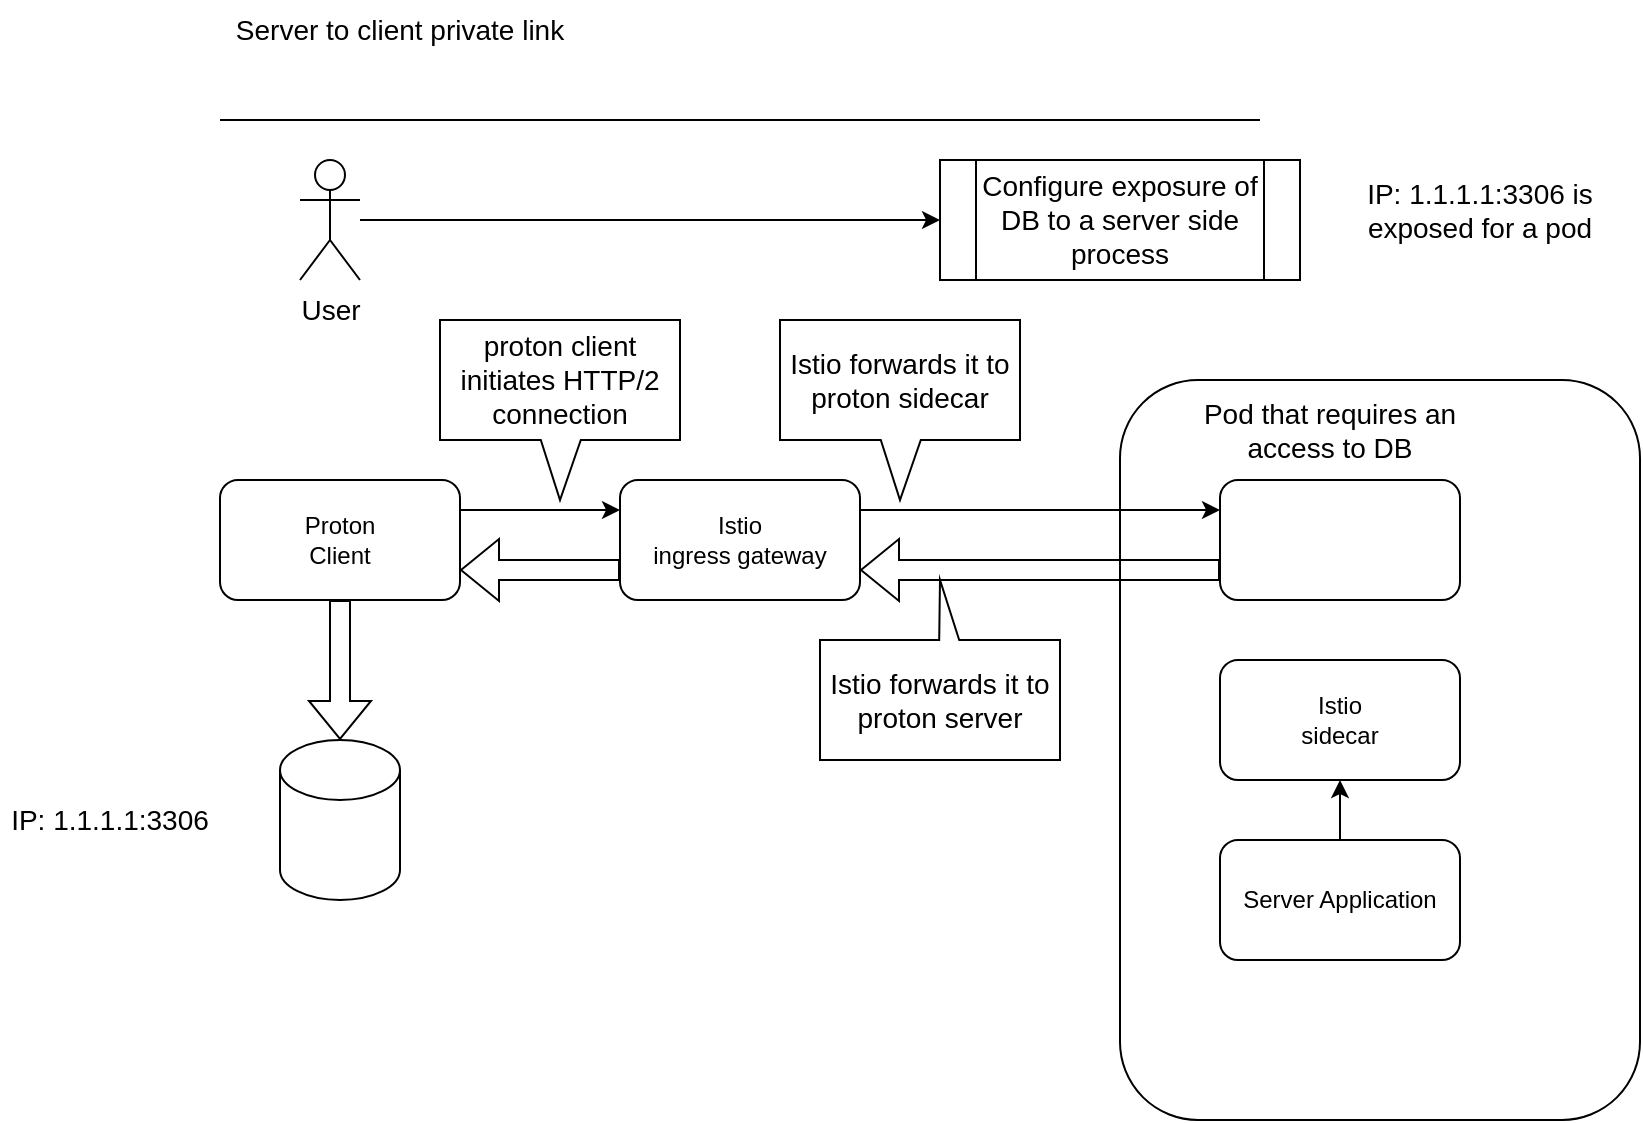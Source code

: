 <mxfile version="16.6.4" type="github">
  <diagram id="tJU6p03IrcDgfjxadE7d" name="Page-1">
    <mxGraphModel dx="1422" dy="762" grid="1" gridSize="10" guides="1" tooltips="1" connect="1" arrows="1" fold="1" page="1" pageScale="1" pageWidth="850" pageHeight="1100" math="0" shadow="0">
      <root>
        <mxCell id="0" />
        <mxCell id="1" parent="0" />
        <mxCell id="5KHUcxx69F2K2ZxtLzjd-25" value="" style="rounded=1;whiteSpace=wrap;html=1;fontSize=14;" vertex="1" parent="1">
          <mxGeometry x="570" y="210" width="260" height="370" as="geometry" />
        </mxCell>
        <mxCell id="5KHUcxx69F2K2ZxtLzjd-3" value="" style="edgeStyle=orthogonalEdgeStyle;rounded=0;orthogonalLoop=1;jettySize=auto;html=1;exitX=1;exitY=0.25;exitDx=0;exitDy=0;entryX=0;entryY=0.25;entryDx=0;entryDy=0;" edge="1" parent="1" source="5KHUcxx69F2K2ZxtLzjd-1" target="5KHUcxx69F2K2ZxtLzjd-2">
          <mxGeometry relative="1" as="geometry" />
        </mxCell>
        <mxCell id="5KHUcxx69F2K2ZxtLzjd-1" value="Proton&lt;br&gt;Client" style="rounded=1;whiteSpace=wrap;html=1;" vertex="1" parent="1">
          <mxGeometry x="120" y="260" width="120" height="60" as="geometry" />
        </mxCell>
        <mxCell id="5KHUcxx69F2K2ZxtLzjd-2" value="Istio &lt;br&gt;ingress gateway" style="rounded=1;whiteSpace=wrap;html=1;" vertex="1" parent="1">
          <mxGeometry x="320" y="260" width="120" height="60" as="geometry" />
        </mxCell>
        <mxCell id="5KHUcxx69F2K2ZxtLzjd-4" value="&lt;font style=&quot;font-size: 14px&quot;&gt;Server to client private link&lt;/font&gt;" style="text;html=1;strokeColor=none;fillColor=none;align=center;verticalAlign=middle;whiteSpace=wrap;rounded=0;" vertex="1" parent="1">
          <mxGeometry x="120" y="20" width="180" height="30" as="geometry" />
        </mxCell>
        <mxCell id="5KHUcxx69F2K2ZxtLzjd-5" value="" style="rounded=1;whiteSpace=wrap;html=1;" vertex="1" parent="1">
          <mxGeometry x="620" y="260" width="120" height="60" as="geometry" />
        </mxCell>
        <mxCell id="5KHUcxx69F2K2ZxtLzjd-6" value="" style="endArrow=none;html=1;rounded=0;" edge="1" parent="1">
          <mxGeometry width="50" height="50" relative="1" as="geometry">
            <mxPoint x="120" y="80" as="sourcePoint" />
            <mxPoint x="640" y="80" as="targetPoint" />
          </mxGeometry>
        </mxCell>
        <mxCell id="5KHUcxx69F2K2ZxtLzjd-8" value="" style="shape=cylinder3;whiteSpace=wrap;html=1;boundedLbl=1;backgroundOutline=1;size=15;fontSize=14;" vertex="1" parent="1">
          <mxGeometry x="150" y="390" width="60" height="80" as="geometry" />
        </mxCell>
        <mxCell id="5KHUcxx69F2K2ZxtLzjd-10" value="" style="shape=flexArrow;endArrow=classic;html=1;rounded=0;fontSize=14;exitX=0;exitY=0.75;exitDx=0;exitDy=0;entryX=1;entryY=0.75;entryDx=0;entryDy=0;" edge="1" parent="1" source="5KHUcxx69F2K2ZxtLzjd-5" target="5KHUcxx69F2K2ZxtLzjd-2">
          <mxGeometry width="50" height="50" relative="1" as="geometry">
            <mxPoint x="270" y="360" as="sourcePoint" />
            <mxPoint x="320" y="310" as="targetPoint" />
          </mxGeometry>
        </mxCell>
        <mxCell id="5KHUcxx69F2K2ZxtLzjd-11" value="" style="edgeStyle=orthogonalEdgeStyle;rounded=0;orthogonalLoop=1;jettySize=auto;html=1;entryX=0;entryY=0.25;entryDx=0;entryDy=0;exitX=1;exitY=0.25;exitDx=0;exitDy=0;" edge="1" parent="1" source="5KHUcxx69F2K2ZxtLzjd-2" target="5KHUcxx69F2K2ZxtLzjd-5">
          <mxGeometry relative="1" as="geometry">
            <mxPoint x="250" y="300" as="sourcePoint" />
            <mxPoint x="330" y="300" as="targetPoint" />
          </mxGeometry>
        </mxCell>
        <mxCell id="5KHUcxx69F2K2ZxtLzjd-13" value="" style="shape=flexArrow;endArrow=classic;html=1;rounded=0;fontSize=14;exitX=0;exitY=0.75;exitDx=0;exitDy=0;entryX=1;entryY=0.75;entryDx=0;entryDy=0;" edge="1" parent="1" source="5KHUcxx69F2K2ZxtLzjd-2" target="5KHUcxx69F2K2ZxtLzjd-1">
          <mxGeometry width="50" height="50" relative="1" as="geometry">
            <mxPoint x="290" y="310" as="sourcePoint" />
            <mxPoint x="240" y="310" as="targetPoint" />
          </mxGeometry>
        </mxCell>
        <mxCell id="5KHUcxx69F2K2ZxtLzjd-14" value="" style="shape=flexArrow;endArrow=classic;html=1;rounded=0;fontSize=14;exitX=0.5;exitY=1;exitDx=0;exitDy=0;entryX=0.5;entryY=0;entryDx=0;entryDy=0;entryPerimeter=0;" edge="1" parent="1" source="5KHUcxx69F2K2ZxtLzjd-1" target="5KHUcxx69F2K2ZxtLzjd-8">
          <mxGeometry width="50" height="50" relative="1" as="geometry">
            <mxPoint x="160" y="390" as="sourcePoint" />
            <mxPoint x="210" y="340" as="targetPoint" />
          </mxGeometry>
        </mxCell>
        <mxCell id="5KHUcxx69F2K2ZxtLzjd-15" value="User" style="shape=umlActor;verticalLabelPosition=bottom;verticalAlign=top;html=1;outlineConnect=0;fontSize=14;" vertex="1" parent="1">
          <mxGeometry x="160" y="100" width="30" height="60" as="geometry" />
        </mxCell>
        <mxCell id="5KHUcxx69F2K2ZxtLzjd-16" value="" style="endArrow=classic;html=1;rounded=0;fontSize=14;" edge="1" parent="1" source="5KHUcxx69F2K2ZxtLzjd-15">
          <mxGeometry width="50" height="50" relative="1" as="geometry">
            <mxPoint x="240" y="170" as="sourcePoint" />
            <mxPoint x="480" y="130" as="targetPoint" />
          </mxGeometry>
        </mxCell>
        <mxCell id="5KHUcxx69F2K2ZxtLzjd-17" value="Configure exposure of DB to a server side process" style="shape=process;whiteSpace=wrap;html=1;backgroundOutline=1;fontSize=14;" vertex="1" parent="1">
          <mxGeometry x="480" y="100" width="180" height="60" as="geometry" />
        </mxCell>
        <mxCell id="5KHUcxx69F2K2ZxtLzjd-18" value="IP: 1.1.1.1:3306" style="text;html=1;strokeColor=none;fillColor=none;align=center;verticalAlign=middle;whiteSpace=wrap;rounded=0;fontSize=14;" vertex="1" parent="1">
          <mxGeometry x="10" y="415" width="110" height="30" as="geometry" />
        </mxCell>
        <mxCell id="5KHUcxx69F2K2ZxtLzjd-19" value="IP: 1.1.1.1:3306 is exposed for a pod" style="text;html=1;strokeColor=none;fillColor=none;align=center;verticalAlign=middle;whiteSpace=wrap;rounded=0;fontSize=14;" vertex="1" parent="1">
          <mxGeometry x="670" y="110" width="160" height="30" as="geometry" />
        </mxCell>
        <mxCell id="5KHUcxx69F2K2ZxtLzjd-20" value="proton client initiates HTTP/2 connection" style="shape=callout;whiteSpace=wrap;html=1;perimeter=calloutPerimeter;fontSize=14;size=30;position=0.42;" vertex="1" parent="1">
          <mxGeometry x="230" y="180" width="120" height="90" as="geometry" />
        </mxCell>
        <mxCell id="5KHUcxx69F2K2ZxtLzjd-21" value="Istio forwards it to proton sidecar" style="shape=callout;whiteSpace=wrap;html=1;perimeter=calloutPerimeter;fontSize=14;size=30;position=0.42;base=20;" vertex="1" parent="1">
          <mxGeometry x="400" y="180" width="120" height="90" as="geometry" />
        </mxCell>
        <mxCell id="5KHUcxx69F2K2ZxtLzjd-24" value="Istio forwards it to proton server" style="shape=callout;whiteSpace=wrap;html=1;perimeter=calloutPerimeter;fontSize=14;size=30;position=0.42;base=10;direction=west;" vertex="1" parent="1">
          <mxGeometry x="420" y="310" width="120" height="90" as="geometry" />
        </mxCell>
        <mxCell id="5KHUcxx69F2K2ZxtLzjd-26" value="Pod that requires an access to DB" style="text;html=1;strokeColor=none;fillColor=none;align=center;verticalAlign=middle;whiteSpace=wrap;rounded=0;fontSize=14;" vertex="1" parent="1">
          <mxGeometry x="600" y="220" width="150" height="30" as="geometry" />
        </mxCell>
        <mxCell id="5KHUcxx69F2K2ZxtLzjd-27" value="Server Application" style="rounded=1;whiteSpace=wrap;html=1;" vertex="1" parent="1">
          <mxGeometry x="620" y="440" width="120" height="60" as="geometry" />
        </mxCell>
        <mxCell id="5KHUcxx69F2K2ZxtLzjd-28" value="Istio &lt;br&gt;sidecar" style="rounded=1;whiteSpace=wrap;html=1;" vertex="1" parent="1">
          <mxGeometry x="620" y="350" width="120" height="60" as="geometry" />
        </mxCell>
        <mxCell id="5KHUcxx69F2K2ZxtLzjd-30" value="" style="endArrow=classic;html=1;rounded=0;fontSize=14;entryX=0.5;entryY=1;entryDx=0;entryDy=0;" edge="1" parent="1" source="5KHUcxx69F2K2ZxtLzjd-27" target="5KHUcxx69F2K2ZxtLzjd-28">
          <mxGeometry width="50" height="50" relative="1" as="geometry">
            <mxPoint x="-80" y="580" as="sourcePoint" />
            <mxPoint x="-30" y="530" as="targetPoint" />
          </mxGeometry>
        </mxCell>
      </root>
    </mxGraphModel>
  </diagram>
</mxfile>
